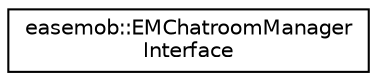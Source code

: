 digraph "Graphical Class Hierarchy"
{
  edge [fontname="Helvetica",fontsize="10",labelfontname="Helvetica",labelfontsize="10"];
  node [fontname="Helvetica",fontsize="10",shape=record];
  rankdir="LR";
  Node1 [label="easemob::EMChatroomManager\lInterface",height=0.2,width=0.4,color="black", fillcolor="white", style="filled",URL="$classeasemob_1_1EMChatroomManagerInterface.html"];
}
